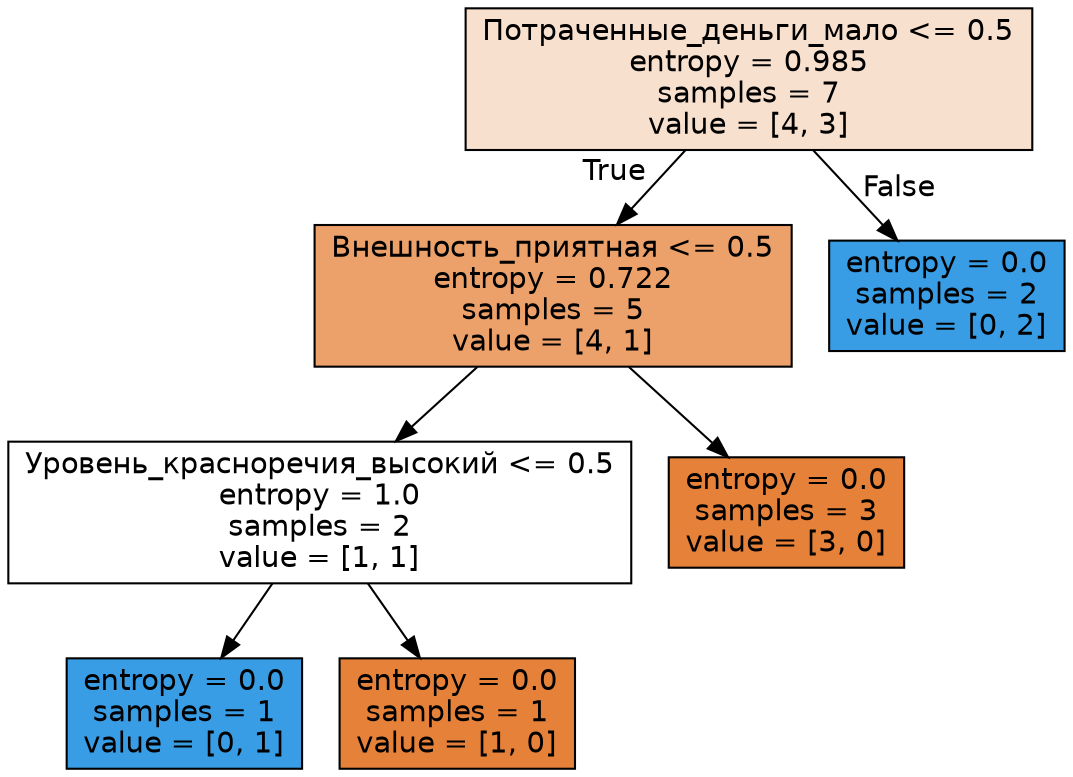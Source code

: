 digraph Tree {
node [shape=box, style="filled", color="black", fontname="helvetica"] ;
edge [fontname="helvetica"] ;
0 [label="Потраченные_деньги_мало <= 0.5\nentropy = 0.985\nsamples = 7\nvalue = [4, 3]", fillcolor="#f8e0ce"] ;
1 [label="Внешность_приятная <= 0.5\nentropy = 0.722\nsamples = 5\nvalue = [4, 1]", fillcolor="#eca06a"] ;
0 -> 1 [labeldistance=2.5, labelangle=45, headlabel="True"] ;
2 [label="Уровень_красноречия_высокий <= 0.5\nentropy = 1.0\nsamples = 2\nvalue = [1, 1]", fillcolor="#ffffff"] ;
1 -> 2 ;
3 [label="entropy = 0.0\nsamples = 1\nvalue = [0, 1]", fillcolor="#399de5"] ;
2 -> 3 ;
4 [label="entropy = 0.0\nsamples = 1\nvalue = [1, 0]", fillcolor="#e58139"] ;
2 -> 4 ;
5 [label="entropy = 0.0\nsamples = 3\nvalue = [3, 0]", fillcolor="#e58139"] ;
1 -> 5 ;
6 [label="entropy = 0.0\nsamples = 2\nvalue = [0, 2]", fillcolor="#399de5"] ;
0 -> 6 [labeldistance=2.5, labelangle=-45, headlabel="False"] ;
}